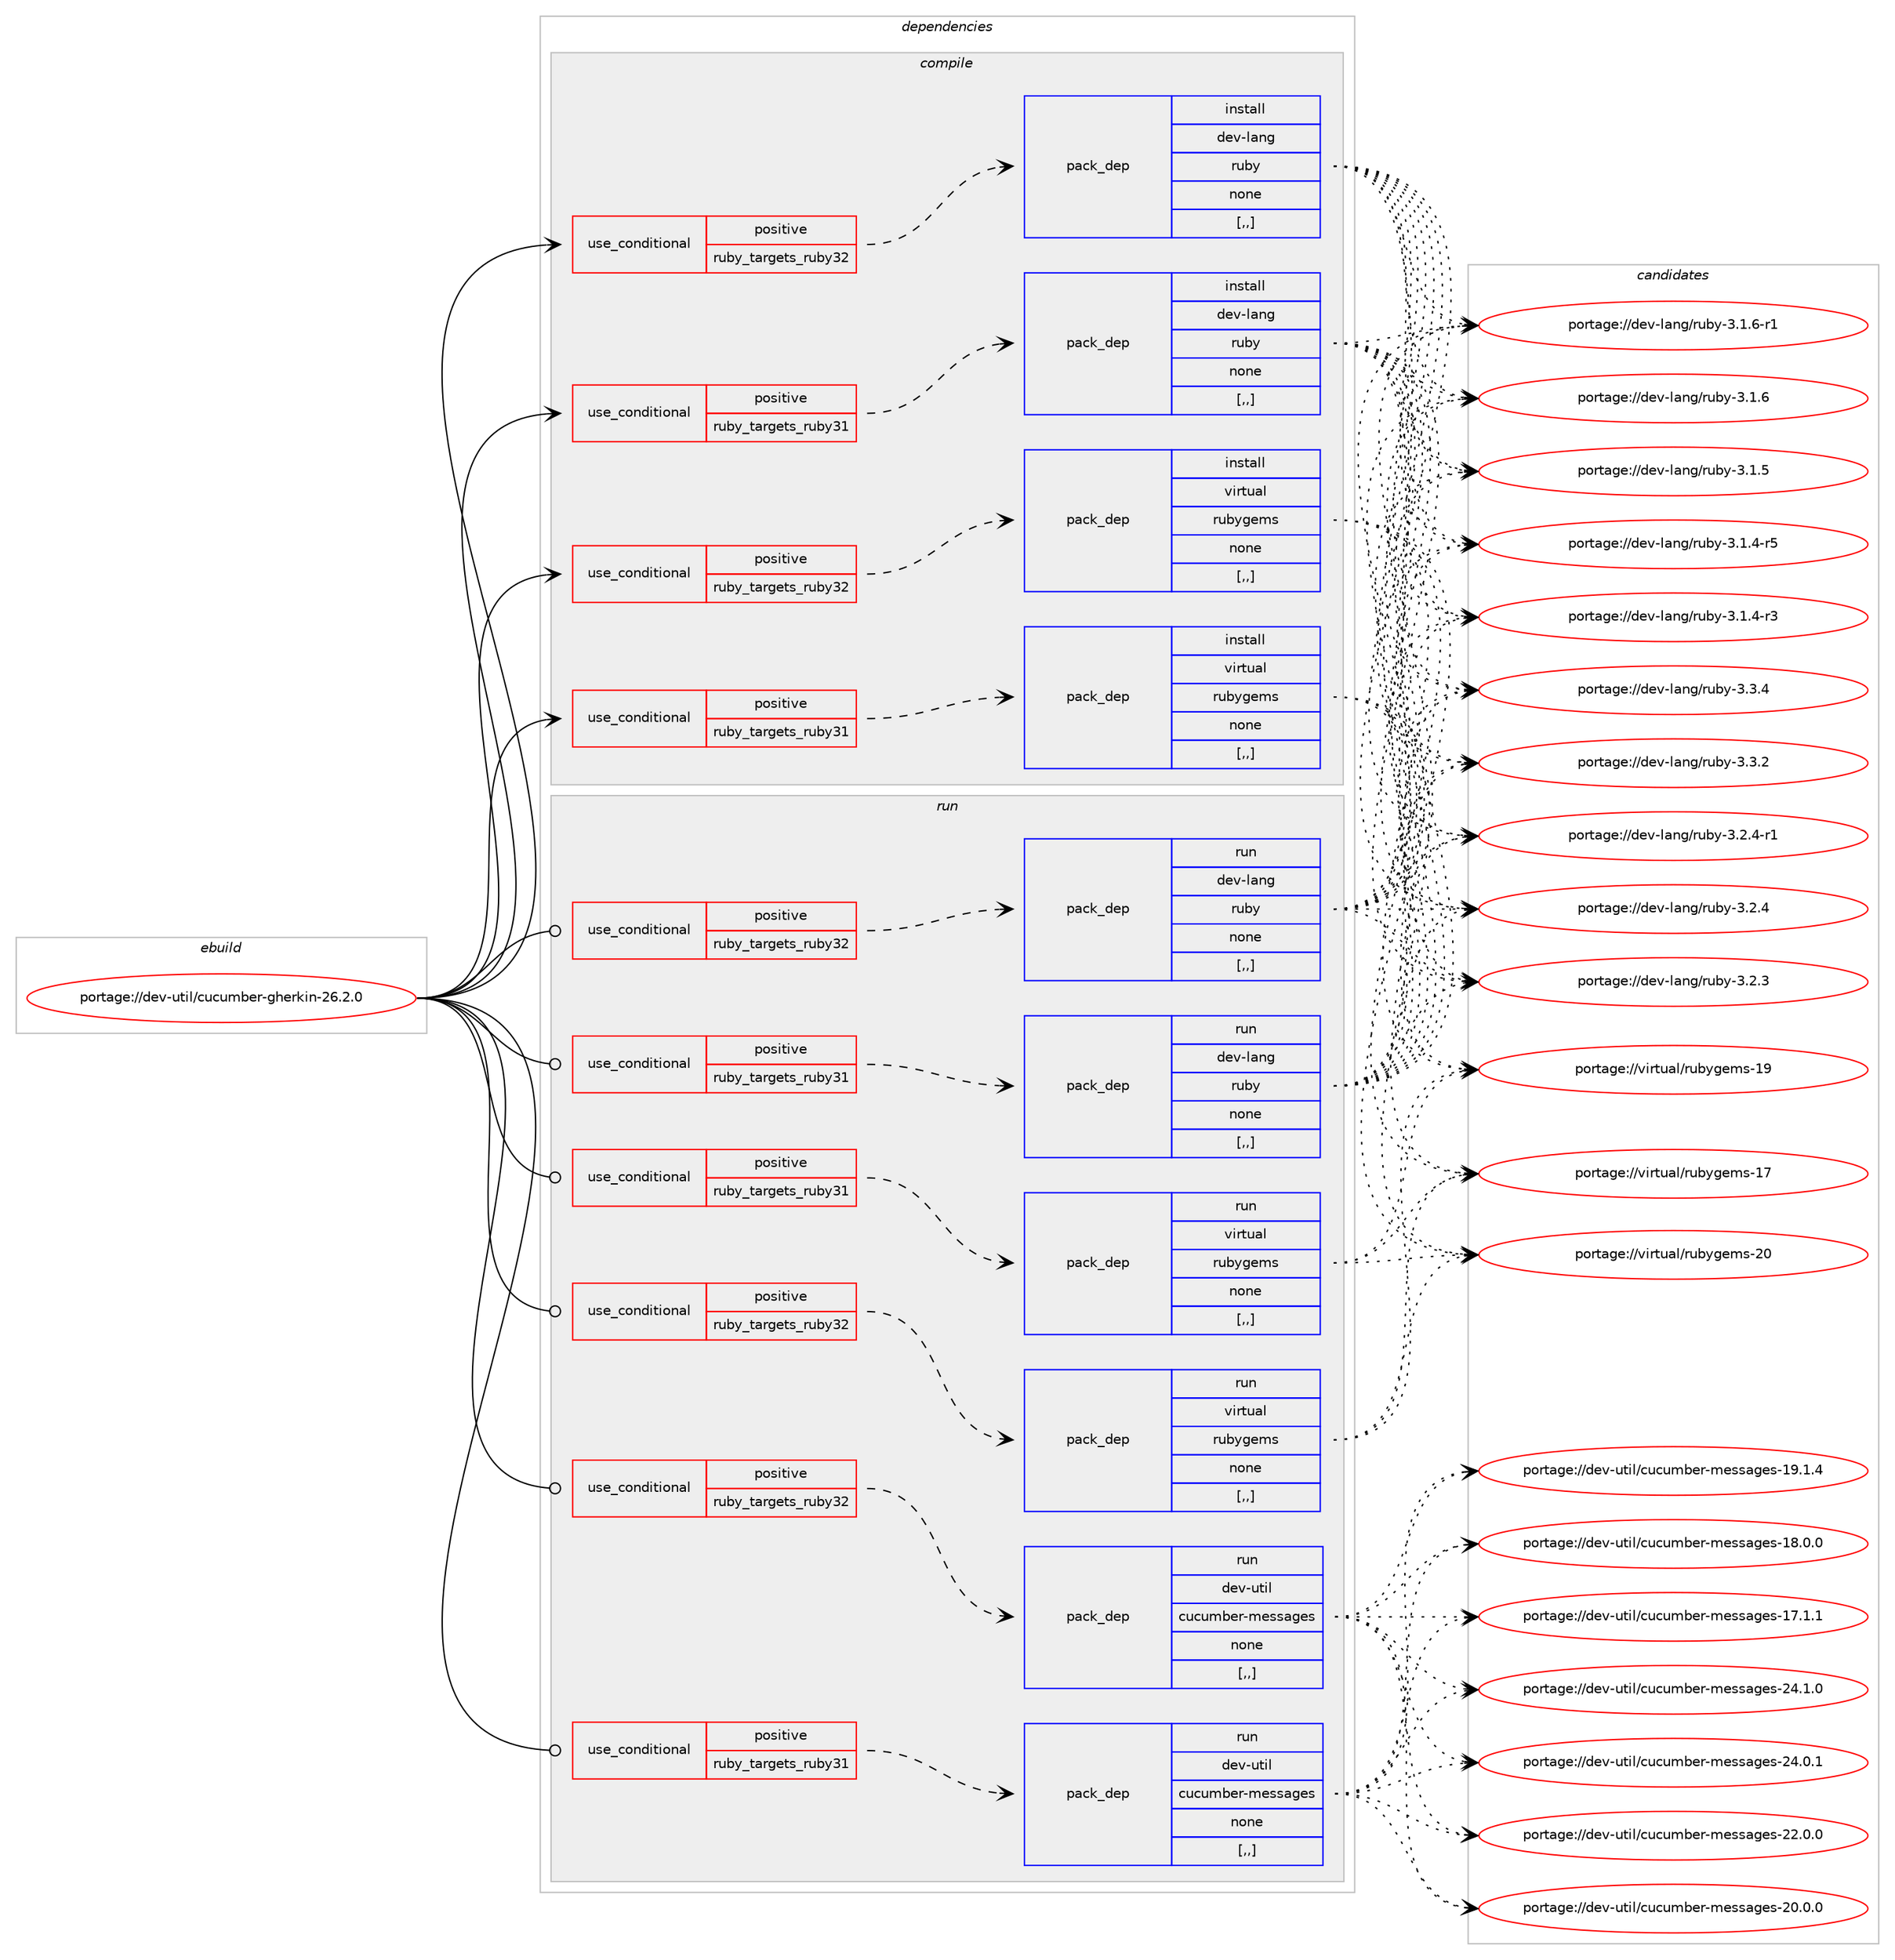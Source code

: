 digraph prolog {

# *************
# Graph options
# *************

newrank=true;
concentrate=true;
compound=true;
graph [rankdir=LR,fontname=Helvetica,fontsize=10,ranksep=1.5];#, ranksep=2.5, nodesep=0.2];
edge  [arrowhead=vee];
node  [fontname=Helvetica,fontsize=10];

# **********
# The ebuild
# **********

subgraph cluster_leftcol {
color=gray;
label=<<i>ebuild</i>>;
id [label="portage://dev-util/cucumber-gherkin-26.2.0", color=red, width=4, href="../dev-util/cucumber-gherkin-26.2.0.svg"];
}

# ****************
# The dependencies
# ****************

subgraph cluster_midcol {
color=gray;
label=<<i>dependencies</i>>;
subgraph cluster_compile {
fillcolor="#eeeeee";
style=filled;
label=<<i>compile</i>>;
subgraph cond60197 {
dependency213668 [label=<<TABLE BORDER="0" CELLBORDER="1" CELLSPACING="0" CELLPADDING="4"><TR><TD ROWSPAN="3" CELLPADDING="10">use_conditional</TD></TR><TR><TD>positive</TD></TR><TR><TD>ruby_targets_ruby31</TD></TR></TABLE>>, shape=none, color=red];
subgraph pack152066 {
dependency213669 [label=<<TABLE BORDER="0" CELLBORDER="1" CELLSPACING="0" CELLPADDING="4" WIDTH="220"><TR><TD ROWSPAN="6" CELLPADDING="30">pack_dep</TD></TR><TR><TD WIDTH="110">install</TD></TR><TR><TD>dev-lang</TD></TR><TR><TD>ruby</TD></TR><TR><TD>none</TD></TR><TR><TD>[,,]</TD></TR></TABLE>>, shape=none, color=blue];
}
dependency213668:e -> dependency213669:w [weight=20,style="dashed",arrowhead="vee"];
}
id:e -> dependency213668:w [weight=20,style="solid",arrowhead="vee"];
subgraph cond60198 {
dependency213670 [label=<<TABLE BORDER="0" CELLBORDER="1" CELLSPACING="0" CELLPADDING="4"><TR><TD ROWSPAN="3" CELLPADDING="10">use_conditional</TD></TR><TR><TD>positive</TD></TR><TR><TD>ruby_targets_ruby31</TD></TR></TABLE>>, shape=none, color=red];
subgraph pack152067 {
dependency213671 [label=<<TABLE BORDER="0" CELLBORDER="1" CELLSPACING="0" CELLPADDING="4" WIDTH="220"><TR><TD ROWSPAN="6" CELLPADDING="30">pack_dep</TD></TR><TR><TD WIDTH="110">install</TD></TR><TR><TD>virtual</TD></TR><TR><TD>rubygems</TD></TR><TR><TD>none</TD></TR><TR><TD>[,,]</TD></TR></TABLE>>, shape=none, color=blue];
}
dependency213670:e -> dependency213671:w [weight=20,style="dashed",arrowhead="vee"];
}
id:e -> dependency213670:w [weight=20,style="solid",arrowhead="vee"];
subgraph cond60199 {
dependency213672 [label=<<TABLE BORDER="0" CELLBORDER="1" CELLSPACING="0" CELLPADDING="4"><TR><TD ROWSPAN="3" CELLPADDING="10">use_conditional</TD></TR><TR><TD>positive</TD></TR><TR><TD>ruby_targets_ruby32</TD></TR></TABLE>>, shape=none, color=red];
subgraph pack152068 {
dependency213673 [label=<<TABLE BORDER="0" CELLBORDER="1" CELLSPACING="0" CELLPADDING="4" WIDTH="220"><TR><TD ROWSPAN="6" CELLPADDING="30">pack_dep</TD></TR><TR><TD WIDTH="110">install</TD></TR><TR><TD>dev-lang</TD></TR><TR><TD>ruby</TD></TR><TR><TD>none</TD></TR><TR><TD>[,,]</TD></TR></TABLE>>, shape=none, color=blue];
}
dependency213672:e -> dependency213673:w [weight=20,style="dashed",arrowhead="vee"];
}
id:e -> dependency213672:w [weight=20,style="solid",arrowhead="vee"];
subgraph cond60200 {
dependency213674 [label=<<TABLE BORDER="0" CELLBORDER="1" CELLSPACING="0" CELLPADDING="4"><TR><TD ROWSPAN="3" CELLPADDING="10">use_conditional</TD></TR><TR><TD>positive</TD></TR><TR><TD>ruby_targets_ruby32</TD></TR></TABLE>>, shape=none, color=red];
subgraph pack152069 {
dependency213675 [label=<<TABLE BORDER="0" CELLBORDER="1" CELLSPACING="0" CELLPADDING="4" WIDTH="220"><TR><TD ROWSPAN="6" CELLPADDING="30">pack_dep</TD></TR><TR><TD WIDTH="110">install</TD></TR><TR><TD>virtual</TD></TR><TR><TD>rubygems</TD></TR><TR><TD>none</TD></TR><TR><TD>[,,]</TD></TR></TABLE>>, shape=none, color=blue];
}
dependency213674:e -> dependency213675:w [weight=20,style="dashed",arrowhead="vee"];
}
id:e -> dependency213674:w [weight=20,style="solid",arrowhead="vee"];
}
subgraph cluster_compileandrun {
fillcolor="#eeeeee";
style=filled;
label=<<i>compile and run</i>>;
}
subgraph cluster_run {
fillcolor="#eeeeee";
style=filled;
label=<<i>run</i>>;
subgraph cond60201 {
dependency213676 [label=<<TABLE BORDER="0" CELLBORDER="1" CELLSPACING="0" CELLPADDING="4"><TR><TD ROWSPAN="3" CELLPADDING="10">use_conditional</TD></TR><TR><TD>positive</TD></TR><TR><TD>ruby_targets_ruby31</TD></TR></TABLE>>, shape=none, color=red];
subgraph pack152070 {
dependency213677 [label=<<TABLE BORDER="0" CELLBORDER="1" CELLSPACING="0" CELLPADDING="4" WIDTH="220"><TR><TD ROWSPAN="6" CELLPADDING="30">pack_dep</TD></TR><TR><TD WIDTH="110">run</TD></TR><TR><TD>dev-lang</TD></TR><TR><TD>ruby</TD></TR><TR><TD>none</TD></TR><TR><TD>[,,]</TD></TR></TABLE>>, shape=none, color=blue];
}
dependency213676:e -> dependency213677:w [weight=20,style="dashed",arrowhead="vee"];
}
id:e -> dependency213676:w [weight=20,style="solid",arrowhead="odot"];
subgraph cond60202 {
dependency213678 [label=<<TABLE BORDER="0" CELLBORDER="1" CELLSPACING="0" CELLPADDING="4"><TR><TD ROWSPAN="3" CELLPADDING="10">use_conditional</TD></TR><TR><TD>positive</TD></TR><TR><TD>ruby_targets_ruby31</TD></TR></TABLE>>, shape=none, color=red];
subgraph pack152071 {
dependency213679 [label=<<TABLE BORDER="0" CELLBORDER="1" CELLSPACING="0" CELLPADDING="4" WIDTH="220"><TR><TD ROWSPAN="6" CELLPADDING="30">pack_dep</TD></TR><TR><TD WIDTH="110">run</TD></TR><TR><TD>dev-util</TD></TR><TR><TD>cucumber-messages</TD></TR><TR><TD>none</TD></TR><TR><TD>[,,]</TD></TR></TABLE>>, shape=none, color=blue];
}
dependency213678:e -> dependency213679:w [weight=20,style="dashed",arrowhead="vee"];
}
id:e -> dependency213678:w [weight=20,style="solid",arrowhead="odot"];
subgraph cond60203 {
dependency213680 [label=<<TABLE BORDER="0" CELLBORDER="1" CELLSPACING="0" CELLPADDING="4"><TR><TD ROWSPAN="3" CELLPADDING="10">use_conditional</TD></TR><TR><TD>positive</TD></TR><TR><TD>ruby_targets_ruby31</TD></TR></TABLE>>, shape=none, color=red];
subgraph pack152072 {
dependency213681 [label=<<TABLE BORDER="0" CELLBORDER="1" CELLSPACING="0" CELLPADDING="4" WIDTH="220"><TR><TD ROWSPAN="6" CELLPADDING="30">pack_dep</TD></TR><TR><TD WIDTH="110">run</TD></TR><TR><TD>virtual</TD></TR><TR><TD>rubygems</TD></TR><TR><TD>none</TD></TR><TR><TD>[,,]</TD></TR></TABLE>>, shape=none, color=blue];
}
dependency213680:e -> dependency213681:w [weight=20,style="dashed",arrowhead="vee"];
}
id:e -> dependency213680:w [weight=20,style="solid",arrowhead="odot"];
subgraph cond60204 {
dependency213682 [label=<<TABLE BORDER="0" CELLBORDER="1" CELLSPACING="0" CELLPADDING="4"><TR><TD ROWSPAN="3" CELLPADDING="10">use_conditional</TD></TR><TR><TD>positive</TD></TR><TR><TD>ruby_targets_ruby32</TD></TR></TABLE>>, shape=none, color=red];
subgraph pack152073 {
dependency213683 [label=<<TABLE BORDER="0" CELLBORDER="1" CELLSPACING="0" CELLPADDING="4" WIDTH="220"><TR><TD ROWSPAN="6" CELLPADDING="30">pack_dep</TD></TR><TR><TD WIDTH="110">run</TD></TR><TR><TD>dev-lang</TD></TR><TR><TD>ruby</TD></TR><TR><TD>none</TD></TR><TR><TD>[,,]</TD></TR></TABLE>>, shape=none, color=blue];
}
dependency213682:e -> dependency213683:w [weight=20,style="dashed",arrowhead="vee"];
}
id:e -> dependency213682:w [weight=20,style="solid",arrowhead="odot"];
subgraph cond60205 {
dependency213684 [label=<<TABLE BORDER="0" CELLBORDER="1" CELLSPACING="0" CELLPADDING="4"><TR><TD ROWSPAN="3" CELLPADDING="10">use_conditional</TD></TR><TR><TD>positive</TD></TR><TR><TD>ruby_targets_ruby32</TD></TR></TABLE>>, shape=none, color=red];
subgraph pack152074 {
dependency213685 [label=<<TABLE BORDER="0" CELLBORDER="1" CELLSPACING="0" CELLPADDING="4" WIDTH="220"><TR><TD ROWSPAN="6" CELLPADDING="30">pack_dep</TD></TR><TR><TD WIDTH="110">run</TD></TR><TR><TD>dev-util</TD></TR><TR><TD>cucumber-messages</TD></TR><TR><TD>none</TD></TR><TR><TD>[,,]</TD></TR></TABLE>>, shape=none, color=blue];
}
dependency213684:e -> dependency213685:w [weight=20,style="dashed",arrowhead="vee"];
}
id:e -> dependency213684:w [weight=20,style="solid",arrowhead="odot"];
subgraph cond60206 {
dependency213686 [label=<<TABLE BORDER="0" CELLBORDER="1" CELLSPACING="0" CELLPADDING="4"><TR><TD ROWSPAN="3" CELLPADDING="10">use_conditional</TD></TR><TR><TD>positive</TD></TR><TR><TD>ruby_targets_ruby32</TD></TR></TABLE>>, shape=none, color=red];
subgraph pack152075 {
dependency213687 [label=<<TABLE BORDER="0" CELLBORDER="1" CELLSPACING="0" CELLPADDING="4" WIDTH="220"><TR><TD ROWSPAN="6" CELLPADDING="30">pack_dep</TD></TR><TR><TD WIDTH="110">run</TD></TR><TR><TD>virtual</TD></TR><TR><TD>rubygems</TD></TR><TR><TD>none</TD></TR><TR><TD>[,,]</TD></TR></TABLE>>, shape=none, color=blue];
}
dependency213686:e -> dependency213687:w [weight=20,style="dashed",arrowhead="vee"];
}
id:e -> dependency213686:w [weight=20,style="solid",arrowhead="odot"];
}
}

# **************
# The candidates
# **************

subgraph cluster_choices {
rank=same;
color=gray;
label=<<i>candidates</i>>;

subgraph choice152066 {
color=black;
nodesep=1;
choice10010111845108971101034711411798121455146514652 [label="portage://dev-lang/ruby-3.3.4", color=red, width=4,href="../dev-lang/ruby-3.3.4.svg"];
choice10010111845108971101034711411798121455146514650 [label="portage://dev-lang/ruby-3.3.2", color=red, width=4,href="../dev-lang/ruby-3.3.2.svg"];
choice100101118451089711010347114117981214551465046524511449 [label="portage://dev-lang/ruby-3.2.4-r1", color=red, width=4,href="../dev-lang/ruby-3.2.4-r1.svg"];
choice10010111845108971101034711411798121455146504652 [label="portage://dev-lang/ruby-3.2.4", color=red, width=4,href="../dev-lang/ruby-3.2.4.svg"];
choice10010111845108971101034711411798121455146504651 [label="portage://dev-lang/ruby-3.2.3", color=red, width=4,href="../dev-lang/ruby-3.2.3.svg"];
choice100101118451089711010347114117981214551464946544511449 [label="portage://dev-lang/ruby-3.1.6-r1", color=red, width=4,href="../dev-lang/ruby-3.1.6-r1.svg"];
choice10010111845108971101034711411798121455146494654 [label="portage://dev-lang/ruby-3.1.6", color=red, width=4,href="../dev-lang/ruby-3.1.6.svg"];
choice10010111845108971101034711411798121455146494653 [label="portage://dev-lang/ruby-3.1.5", color=red, width=4,href="../dev-lang/ruby-3.1.5.svg"];
choice100101118451089711010347114117981214551464946524511453 [label="portage://dev-lang/ruby-3.1.4-r5", color=red, width=4,href="../dev-lang/ruby-3.1.4-r5.svg"];
choice100101118451089711010347114117981214551464946524511451 [label="portage://dev-lang/ruby-3.1.4-r3", color=red, width=4,href="../dev-lang/ruby-3.1.4-r3.svg"];
dependency213669:e -> choice10010111845108971101034711411798121455146514652:w [style=dotted,weight="100"];
dependency213669:e -> choice10010111845108971101034711411798121455146514650:w [style=dotted,weight="100"];
dependency213669:e -> choice100101118451089711010347114117981214551465046524511449:w [style=dotted,weight="100"];
dependency213669:e -> choice10010111845108971101034711411798121455146504652:w [style=dotted,weight="100"];
dependency213669:e -> choice10010111845108971101034711411798121455146504651:w [style=dotted,weight="100"];
dependency213669:e -> choice100101118451089711010347114117981214551464946544511449:w [style=dotted,weight="100"];
dependency213669:e -> choice10010111845108971101034711411798121455146494654:w [style=dotted,weight="100"];
dependency213669:e -> choice10010111845108971101034711411798121455146494653:w [style=dotted,weight="100"];
dependency213669:e -> choice100101118451089711010347114117981214551464946524511453:w [style=dotted,weight="100"];
dependency213669:e -> choice100101118451089711010347114117981214551464946524511451:w [style=dotted,weight="100"];
}
subgraph choice152067 {
color=black;
nodesep=1;
choice118105114116117971084711411798121103101109115455048 [label="portage://virtual/rubygems-20", color=red, width=4,href="../virtual/rubygems-20.svg"];
choice118105114116117971084711411798121103101109115454957 [label="portage://virtual/rubygems-19", color=red, width=4,href="../virtual/rubygems-19.svg"];
choice118105114116117971084711411798121103101109115454955 [label="portage://virtual/rubygems-17", color=red, width=4,href="../virtual/rubygems-17.svg"];
dependency213671:e -> choice118105114116117971084711411798121103101109115455048:w [style=dotted,weight="100"];
dependency213671:e -> choice118105114116117971084711411798121103101109115454957:w [style=dotted,weight="100"];
dependency213671:e -> choice118105114116117971084711411798121103101109115454955:w [style=dotted,weight="100"];
}
subgraph choice152068 {
color=black;
nodesep=1;
choice10010111845108971101034711411798121455146514652 [label="portage://dev-lang/ruby-3.3.4", color=red, width=4,href="../dev-lang/ruby-3.3.4.svg"];
choice10010111845108971101034711411798121455146514650 [label="portage://dev-lang/ruby-3.3.2", color=red, width=4,href="../dev-lang/ruby-3.3.2.svg"];
choice100101118451089711010347114117981214551465046524511449 [label="portage://dev-lang/ruby-3.2.4-r1", color=red, width=4,href="../dev-lang/ruby-3.2.4-r1.svg"];
choice10010111845108971101034711411798121455146504652 [label="portage://dev-lang/ruby-3.2.4", color=red, width=4,href="../dev-lang/ruby-3.2.4.svg"];
choice10010111845108971101034711411798121455146504651 [label="portage://dev-lang/ruby-3.2.3", color=red, width=4,href="../dev-lang/ruby-3.2.3.svg"];
choice100101118451089711010347114117981214551464946544511449 [label="portage://dev-lang/ruby-3.1.6-r1", color=red, width=4,href="../dev-lang/ruby-3.1.6-r1.svg"];
choice10010111845108971101034711411798121455146494654 [label="portage://dev-lang/ruby-3.1.6", color=red, width=4,href="../dev-lang/ruby-3.1.6.svg"];
choice10010111845108971101034711411798121455146494653 [label="portage://dev-lang/ruby-3.1.5", color=red, width=4,href="../dev-lang/ruby-3.1.5.svg"];
choice100101118451089711010347114117981214551464946524511453 [label="portage://dev-lang/ruby-3.1.4-r5", color=red, width=4,href="../dev-lang/ruby-3.1.4-r5.svg"];
choice100101118451089711010347114117981214551464946524511451 [label="portage://dev-lang/ruby-3.1.4-r3", color=red, width=4,href="../dev-lang/ruby-3.1.4-r3.svg"];
dependency213673:e -> choice10010111845108971101034711411798121455146514652:w [style=dotted,weight="100"];
dependency213673:e -> choice10010111845108971101034711411798121455146514650:w [style=dotted,weight="100"];
dependency213673:e -> choice100101118451089711010347114117981214551465046524511449:w [style=dotted,weight="100"];
dependency213673:e -> choice10010111845108971101034711411798121455146504652:w [style=dotted,weight="100"];
dependency213673:e -> choice10010111845108971101034711411798121455146504651:w [style=dotted,weight="100"];
dependency213673:e -> choice100101118451089711010347114117981214551464946544511449:w [style=dotted,weight="100"];
dependency213673:e -> choice10010111845108971101034711411798121455146494654:w [style=dotted,weight="100"];
dependency213673:e -> choice10010111845108971101034711411798121455146494653:w [style=dotted,weight="100"];
dependency213673:e -> choice100101118451089711010347114117981214551464946524511453:w [style=dotted,weight="100"];
dependency213673:e -> choice100101118451089711010347114117981214551464946524511451:w [style=dotted,weight="100"];
}
subgraph choice152069 {
color=black;
nodesep=1;
choice118105114116117971084711411798121103101109115455048 [label="portage://virtual/rubygems-20", color=red, width=4,href="../virtual/rubygems-20.svg"];
choice118105114116117971084711411798121103101109115454957 [label="portage://virtual/rubygems-19", color=red, width=4,href="../virtual/rubygems-19.svg"];
choice118105114116117971084711411798121103101109115454955 [label="portage://virtual/rubygems-17", color=red, width=4,href="../virtual/rubygems-17.svg"];
dependency213675:e -> choice118105114116117971084711411798121103101109115455048:w [style=dotted,weight="100"];
dependency213675:e -> choice118105114116117971084711411798121103101109115454957:w [style=dotted,weight="100"];
dependency213675:e -> choice118105114116117971084711411798121103101109115454955:w [style=dotted,weight="100"];
}
subgraph choice152070 {
color=black;
nodesep=1;
choice10010111845108971101034711411798121455146514652 [label="portage://dev-lang/ruby-3.3.4", color=red, width=4,href="../dev-lang/ruby-3.3.4.svg"];
choice10010111845108971101034711411798121455146514650 [label="portage://dev-lang/ruby-3.3.2", color=red, width=4,href="../dev-lang/ruby-3.3.2.svg"];
choice100101118451089711010347114117981214551465046524511449 [label="portage://dev-lang/ruby-3.2.4-r1", color=red, width=4,href="../dev-lang/ruby-3.2.4-r1.svg"];
choice10010111845108971101034711411798121455146504652 [label="portage://dev-lang/ruby-3.2.4", color=red, width=4,href="../dev-lang/ruby-3.2.4.svg"];
choice10010111845108971101034711411798121455146504651 [label="portage://dev-lang/ruby-3.2.3", color=red, width=4,href="../dev-lang/ruby-3.2.3.svg"];
choice100101118451089711010347114117981214551464946544511449 [label="portage://dev-lang/ruby-3.1.6-r1", color=red, width=4,href="../dev-lang/ruby-3.1.6-r1.svg"];
choice10010111845108971101034711411798121455146494654 [label="portage://dev-lang/ruby-3.1.6", color=red, width=4,href="../dev-lang/ruby-3.1.6.svg"];
choice10010111845108971101034711411798121455146494653 [label="portage://dev-lang/ruby-3.1.5", color=red, width=4,href="../dev-lang/ruby-3.1.5.svg"];
choice100101118451089711010347114117981214551464946524511453 [label="portage://dev-lang/ruby-3.1.4-r5", color=red, width=4,href="../dev-lang/ruby-3.1.4-r5.svg"];
choice100101118451089711010347114117981214551464946524511451 [label="portage://dev-lang/ruby-3.1.4-r3", color=red, width=4,href="../dev-lang/ruby-3.1.4-r3.svg"];
dependency213677:e -> choice10010111845108971101034711411798121455146514652:w [style=dotted,weight="100"];
dependency213677:e -> choice10010111845108971101034711411798121455146514650:w [style=dotted,weight="100"];
dependency213677:e -> choice100101118451089711010347114117981214551465046524511449:w [style=dotted,weight="100"];
dependency213677:e -> choice10010111845108971101034711411798121455146504652:w [style=dotted,weight="100"];
dependency213677:e -> choice10010111845108971101034711411798121455146504651:w [style=dotted,weight="100"];
dependency213677:e -> choice100101118451089711010347114117981214551464946544511449:w [style=dotted,weight="100"];
dependency213677:e -> choice10010111845108971101034711411798121455146494654:w [style=dotted,weight="100"];
dependency213677:e -> choice10010111845108971101034711411798121455146494653:w [style=dotted,weight="100"];
dependency213677:e -> choice100101118451089711010347114117981214551464946524511453:w [style=dotted,weight="100"];
dependency213677:e -> choice100101118451089711010347114117981214551464946524511451:w [style=dotted,weight="100"];
}
subgraph choice152071 {
color=black;
nodesep=1;
choice1001011184511711610510847991179911710998101114451091011151159710310111545505246494648 [label="portage://dev-util/cucumber-messages-24.1.0", color=red, width=4,href="../dev-util/cucumber-messages-24.1.0.svg"];
choice1001011184511711610510847991179911710998101114451091011151159710310111545505246484649 [label="portage://dev-util/cucumber-messages-24.0.1", color=red, width=4,href="../dev-util/cucumber-messages-24.0.1.svg"];
choice1001011184511711610510847991179911710998101114451091011151159710310111545505046484648 [label="portage://dev-util/cucumber-messages-22.0.0", color=red, width=4,href="../dev-util/cucumber-messages-22.0.0.svg"];
choice1001011184511711610510847991179911710998101114451091011151159710310111545504846484648 [label="portage://dev-util/cucumber-messages-20.0.0", color=red, width=4,href="../dev-util/cucumber-messages-20.0.0.svg"];
choice1001011184511711610510847991179911710998101114451091011151159710310111545495746494652 [label="portage://dev-util/cucumber-messages-19.1.4", color=red, width=4,href="../dev-util/cucumber-messages-19.1.4.svg"];
choice1001011184511711610510847991179911710998101114451091011151159710310111545495646484648 [label="portage://dev-util/cucumber-messages-18.0.0", color=red, width=4,href="../dev-util/cucumber-messages-18.0.0.svg"];
choice1001011184511711610510847991179911710998101114451091011151159710310111545495546494649 [label="portage://dev-util/cucumber-messages-17.1.1", color=red, width=4,href="../dev-util/cucumber-messages-17.1.1.svg"];
dependency213679:e -> choice1001011184511711610510847991179911710998101114451091011151159710310111545505246494648:w [style=dotted,weight="100"];
dependency213679:e -> choice1001011184511711610510847991179911710998101114451091011151159710310111545505246484649:w [style=dotted,weight="100"];
dependency213679:e -> choice1001011184511711610510847991179911710998101114451091011151159710310111545505046484648:w [style=dotted,weight="100"];
dependency213679:e -> choice1001011184511711610510847991179911710998101114451091011151159710310111545504846484648:w [style=dotted,weight="100"];
dependency213679:e -> choice1001011184511711610510847991179911710998101114451091011151159710310111545495746494652:w [style=dotted,weight="100"];
dependency213679:e -> choice1001011184511711610510847991179911710998101114451091011151159710310111545495646484648:w [style=dotted,weight="100"];
dependency213679:e -> choice1001011184511711610510847991179911710998101114451091011151159710310111545495546494649:w [style=dotted,weight="100"];
}
subgraph choice152072 {
color=black;
nodesep=1;
choice118105114116117971084711411798121103101109115455048 [label="portage://virtual/rubygems-20", color=red, width=4,href="../virtual/rubygems-20.svg"];
choice118105114116117971084711411798121103101109115454957 [label="portage://virtual/rubygems-19", color=red, width=4,href="../virtual/rubygems-19.svg"];
choice118105114116117971084711411798121103101109115454955 [label="portage://virtual/rubygems-17", color=red, width=4,href="../virtual/rubygems-17.svg"];
dependency213681:e -> choice118105114116117971084711411798121103101109115455048:w [style=dotted,weight="100"];
dependency213681:e -> choice118105114116117971084711411798121103101109115454957:w [style=dotted,weight="100"];
dependency213681:e -> choice118105114116117971084711411798121103101109115454955:w [style=dotted,weight="100"];
}
subgraph choice152073 {
color=black;
nodesep=1;
choice10010111845108971101034711411798121455146514652 [label="portage://dev-lang/ruby-3.3.4", color=red, width=4,href="../dev-lang/ruby-3.3.4.svg"];
choice10010111845108971101034711411798121455146514650 [label="portage://dev-lang/ruby-3.3.2", color=red, width=4,href="../dev-lang/ruby-3.3.2.svg"];
choice100101118451089711010347114117981214551465046524511449 [label="portage://dev-lang/ruby-3.2.4-r1", color=red, width=4,href="../dev-lang/ruby-3.2.4-r1.svg"];
choice10010111845108971101034711411798121455146504652 [label="portage://dev-lang/ruby-3.2.4", color=red, width=4,href="../dev-lang/ruby-3.2.4.svg"];
choice10010111845108971101034711411798121455146504651 [label="portage://dev-lang/ruby-3.2.3", color=red, width=4,href="../dev-lang/ruby-3.2.3.svg"];
choice100101118451089711010347114117981214551464946544511449 [label="portage://dev-lang/ruby-3.1.6-r1", color=red, width=4,href="../dev-lang/ruby-3.1.6-r1.svg"];
choice10010111845108971101034711411798121455146494654 [label="portage://dev-lang/ruby-3.1.6", color=red, width=4,href="../dev-lang/ruby-3.1.6.svg"];
choice10010111845108971101034711411798121455146494653 [label="portage://dev-lang/ruby-3.1.5", color=red, width=4,href="../dev-lang/ruby-3.1.5.svg"];
choice100101118451089711010347114117981214551464946524511453 [label="portage://dev-lang/ruby-3.1.4-r5", color=red, width=4,href="../dev-lang/ruby-3.1.4-r5.svg"];
choice100101118451089711010347114117981214551464946524511451 [label="portage://dev-lang/ruby-3.1.4-r3", color=red, width=4,href="../dev-lang/ruby-3.1.4-r3.svg"];
dependency213683:e -> choice10010111845108971101034711411798121455146514652:w [style=dotted,weight="100"];
dependency213683:e -> choice10010111845108971101034711411798121455146514650:w [style=dotted,weight="100"];
dependency213683:e -> choice100101118451089711010347114117981214551465046524511449:w [style=dotted,weight="100"];
dependency213683:e -> choice10010111845108971101034711411798121455146504652:w [style=dotted,weight="100"];
dependency213683:e -> choice10010111845108971101034711411798121455146504651:w [style=dotted,weight="100"];
dependency213683:e -> choice100101118451089711010347114117981214551464946544511449:w [style=dotted,weight="100"];
dependency213683:e -> choice10010111845108971101034711411798121455146494654:w [style=dotted,weight="100"];
dependency213683:e -> choice10010111845108971101034711411798121455146494653:w [style=dotted,weight="100"];
dependency213683:e -> choice100101118451089711010347114117981214551464946524511453:w [style=dotted,weight="100"];
dependency213683:e -> choice100101118451089711010347114117981214551464946524511451:w [style=dotted,weight="100"];
}
subgraph choice152074 {
color=black;
nodesep=1;
choice1001011184511711610510847991179911710998101114451091011151159710310111545505246494648 [label="portage://dev-util/cucumber-messages-24.1.0", color=red, width=4,href="../dev-util/cucumber-messages-24.1.0.svg"];
choice1001011184511711610510847991179911710998101114451091011151159710310111545505246484649 [label="portage://dev-util/cucumber-messages-24.0.1", color=red, width=4,href="../dev-util/cucumber-messages-24.0.1.svg"];
choice1001011184511711610510847991179911710998101114451091011151159710310111545505046484648 [label="portage://dev-util/cucumber-messages-22.0.0", color=red, width=4,href="../dev-util/cucumber-messages-22.0.0.svg"];
choice1001011184511711610510847991179911710998101114451091011151159710310111545504846484648 [label="portage://dev-util/cucumber-messages-20.0.0", color=red, width=4,href="../dev-util/cucumber-messages-20.0.0.svg"];
choice1001011184511711610510847991179911710998101114451091011151159710310111545495746494652 [label="portage://dev-util/cucumber-messages-19.1.4", color=red, width=4,href="../dev-util/cucumber-messages-19.1.4.svg"];
choice1001011184511711610510847991179911710998101114451091011151159710310111545495646484648 [label="portage://dev-util/cucumber-messages-18.0.0", color=red, width=4,href="../dev-util/cucumber-messages-18.0.0.svg"];
choice1001011184511711610510847991179911710998101114451091011151159710310111545495546494649 [label="portage://dev-util/cucumber-messages-17.1.1", color=red, width=4,href="../dev-util/cucumber-messages-17.1.1.svg"];
dependency213685:e -> choice1001011184511711610510847991179911710998101114451091011151159710310111545505246494648:w [style=dotted,weight="100"];
dependency213685:e -> choice1001011184511711610510847991179911710998101114451091011151159710310111545505246484649:w [style=dotted,weight="100"];
dependency213685:e -> choice1001011184511711610510847991179911710998101114451091011151159710310111545505046484648:w [style=dotted,weight="100"];
dependency213685:e -> choice1001011184511711610510847991179911710998101114451091011151159710310111545504846484648:w [style=dotted,weight="100"];
dependency213685:e -> choice1001011184511711610510847991179911710998101114451091011151159710310111545495746494652:w [style=dotted,weight="100"];
dependency213685:e -> choice1001011184511711610510847991179911710998101114451091011151159710310111545495646484648:w [style=dotted,weight="100"];
dependency213685:e -> choice1001011184511711610510847991179911710998101114451091011151159710310111545495546494649:w [style=dotted,weight="100"];
}
subgraph choice152075 {
color=black;
nodesep=1;
choice118105114116117971084711411798121103101109115455048 [label="portage://virtual/rubygems-20", color=red, width=4,href="../virtual/rubygems-20.svg"];
choice118105114116117971084711411798121103101109115454957 [label="portage://virtual/rubygems-19", color=red, width=4,href="../virtual/rubygems-19.svg"];
choice118105114116117971084711411798121103101109115454955 [label="portage://virtual/rubygems-17", color=red, width=4,href="../virtual/rubygems-17.svg"];
dependency213687:e -> choice118105114116117971084711411798121103101109115455048:w [style=dotted,weight="100"];
dependency213687:e -> choice118105114116117971084711411798121103101109115454957:w [style=dotted,weight="100"];
dependency213687:e -> choice118105114116117971084711411798121103101109115454955:w [style=dotted,weight="100"];
}
}

}
